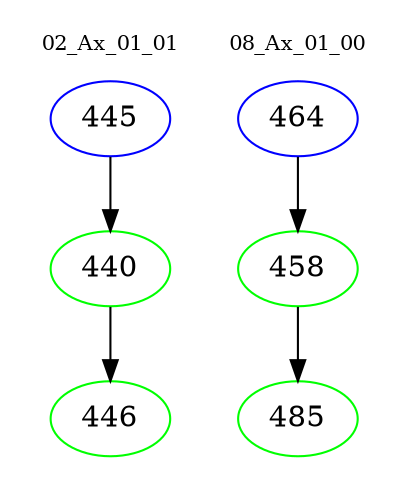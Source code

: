 digraph{
subgraph cluster_0 {
color = white
label = "02_Ax_01_01";
fontsize=10;
T0_445 [label="445", color="blue"]
T0_445 -> T0_440 [color="black"]
T0_440 [label="440", color="green"]
T0_440 -> T0_446 [color="black"]
T0_446 [label="446", color="green"]
}
subgraph cluster_1 {
color = white
label = "08_Ax_01_00";
fontsize=10;
T1_464 [label="464", color="blue"]
T1_464 -> T1_458 [color="black"]
T1_458 [label="458", color="green"]
T1_458 -> T1_485 [color="black"]
T1_485 [label="485", color="green"]
}
}
